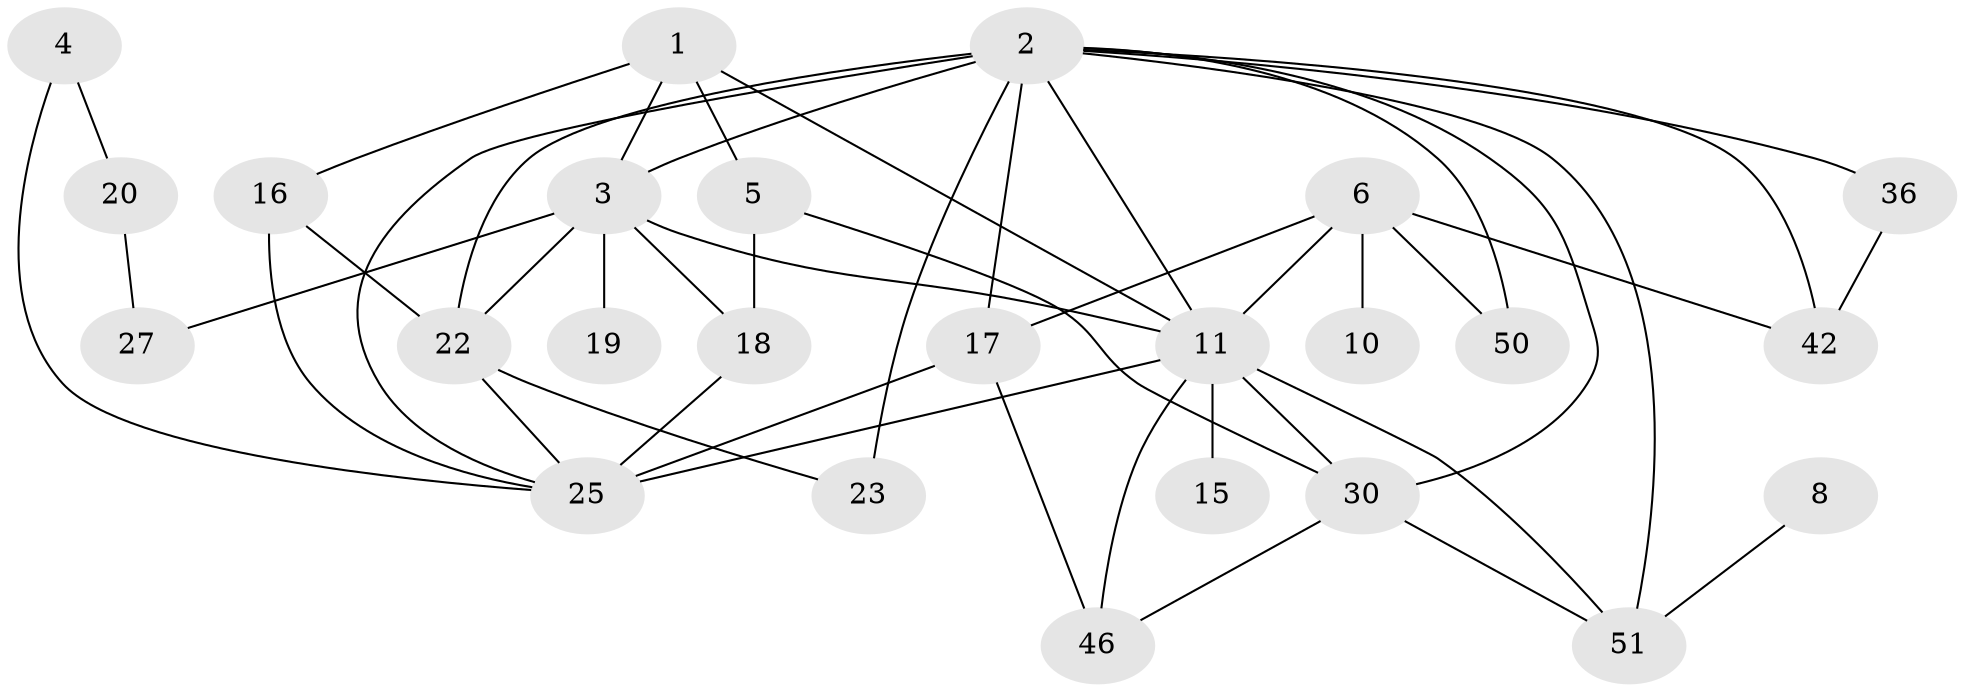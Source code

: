 // original degree distribution, {2: 0.27450980392156865, 4: 0.19607843137254902, 1: 0.1568627450980392, 3: 0.21568627450980393, 8: 0.0196078431372549, 5: 0.0784313725490196, 7: 0.058823529411764705}
// Generated by graph-tools (version 1.1) at 2025/13/03/09/25 04:13:00]
// undirected, 25 vertices, 46 edges
graph export_dot {
graph [start="1"]
  node [color=gray90,style=filled];
  1 [super="+28"];
  2 [super="+7+12"];
  3 [super="+14"];
  4;
  5 [super="+38"];
  6 [super="+29+9"];
  8;
  10;
  11 [super="+39+24"];
  15 [super="+49+37"];
  16;
  17 [super="+26+33"];
  18 [super="+31"];
  19;
  20 [super="+44"];
  22 [super="+45"];
  23 [super="+48"];
  25 [super="+43"];
  27 [super="+40"];
  30 [super="+34"];
  36;
  42;
  46 [super="+47"];
  50;
  51;
  1 -- 3;
  1 -- 16;
  1 -- 11;
  1 -- 5;
  2 -- 42 [weight=2];
  2 -- 23 [weight=3];
  2 -- 3;
  2 -- 36;
  2 -- 11;
  2 -- 17 [weight=2];
  2 -- 50;
  2 -- 51;
  2 -- 22 [weight=2];
  2 -- 25;
  2 -- 30;
  3 -- 19;
  3 -- 27;
  3 -- 22;
  3 -- 11 [weight=2];
  3 -- 18;
  4 -- 25;
  4 -- 20;
  5 -- 30;
  5 -- 18;
  6 -- 42;
  6 -- 10;
  6 -- 17;
  6 -- 50;
  6 -- 11;
  8 -- 51;
  11 -- 51;
  11 -- 15;
  11 -- 46;
  11 -- 25;
  11 -- 30;
  16 -- 25;
  16 -- 22;
  17 -- 25 [weight=2];
  17 -- 46;
  18 -- 25;
  20 -- 27;
  22 -- 23;
  22 -- 25;
  30 -- 51;
  30 -- 46;
  36 -- 42;
}
